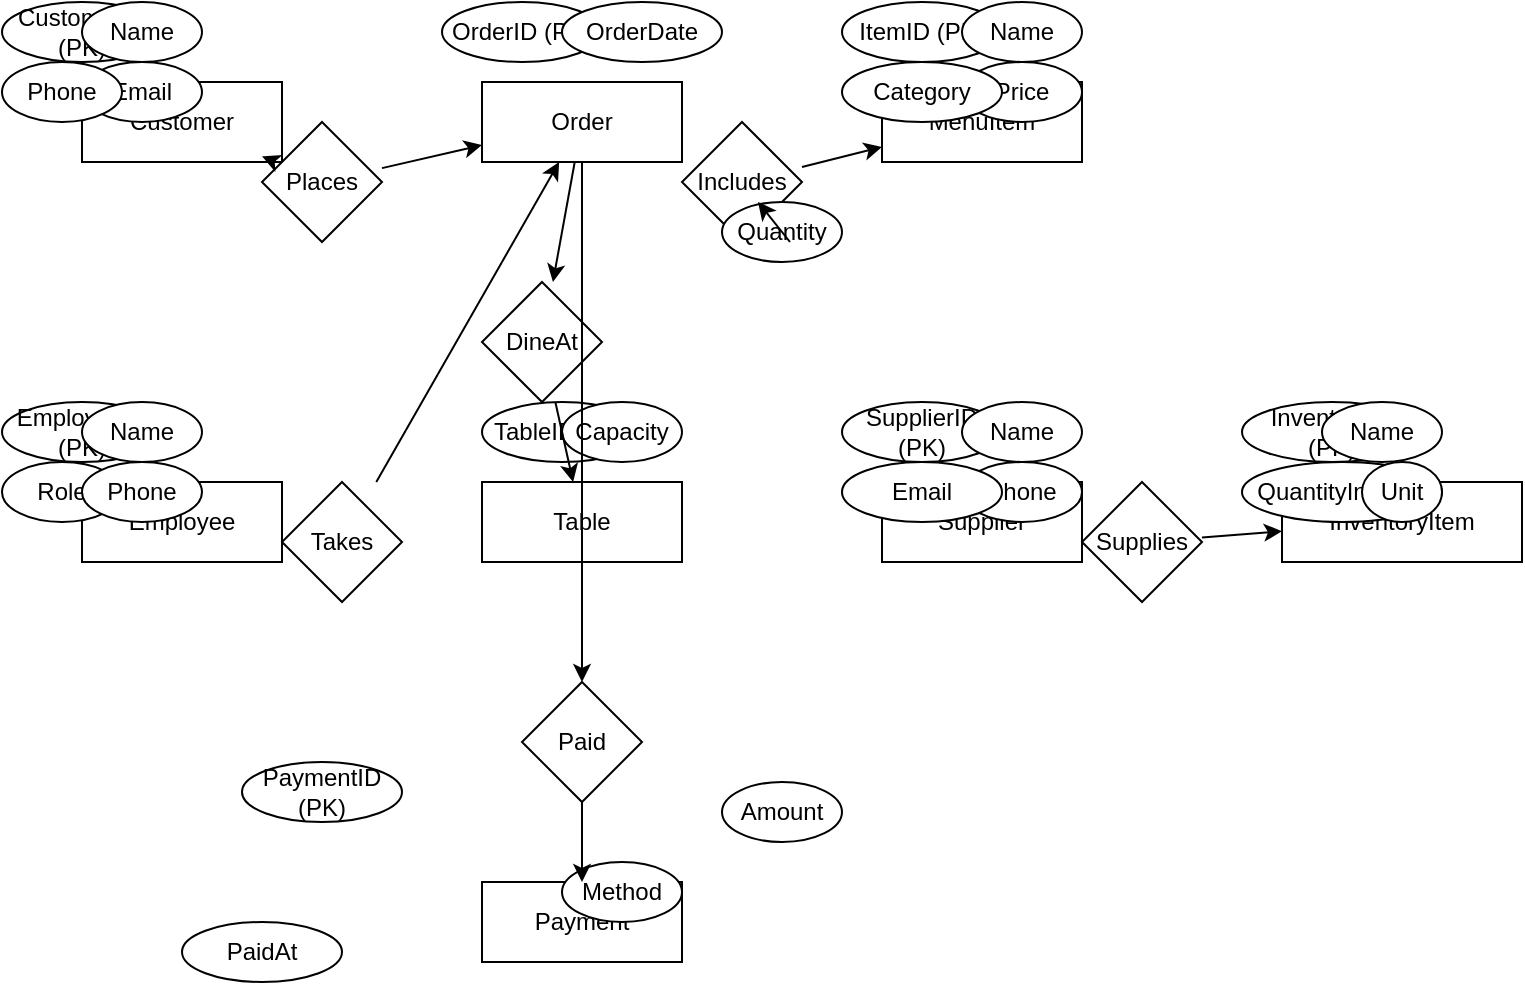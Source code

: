 <mxfile version="28.0.7">
  <diagram name="CafeManagementERD" id="hSqldhWYm18fA5RQ3NfL">
    <mxGraphModel dx="1163" dy="685" grid="1" gridSize="10" guides="1" tooltips="1" connect="1" arrows="1" fold="1" page="1" pageScale="1" pageWidth="850" pageHeight="1100" math="0" shadow="0">
      <root>
        <mxCell id="0" />
        <mxCell id="1" parent="0" />
        <mxCell id="CNSBDvhkYtrQtubJyw7s-134" value="Customer" style="shape=rectangle;whiteSpace=wrap;html=1;" vertex="1" parent="1">
          <mxGeometry x="100" y="160" width="100" height="40" as="geometry" />
        </mxCell>
        <mxCell id="CNSBDvhkYtrQtubJyw7s-135" value="Order" style="shape=rectangle;whiteSpace=wrap;html=1;" vertex="1" parent="1">
          <mxGeometry x="300" y="160" width="100" height="40" as="geometry" />
        </mxCell>
        <mxCell id="CNSBDvhkYtrQtubJyw7s-136" value="MenuItem" style="shape=rectangle;whiteSpace=wrap;html=1;" vertex="1" parent="1">
          <mxGeometry x="500" y="160" width="100" height="40" as="geometry" />
        </mxCell>
        <mxCell id="CNSBDvhkYtrQtubJyw7s-137" value="Employee" style="shape=rectangle;whiteSpace=wrap;html=1;" vertex="1" parent="1">
          <mxGeometry x="100" y="360" width="100" height="40" as="geometry" />
        </mxCell>
        <mxCell id="CNSBDvhkYtrQtubJyw7s-138" value="Table" style="shape=rectangle;whiteSpace=wrap;html=1;" vertex="1" parent="1">
          <mxGeometry x="300" y="360" width="100" height="40" as="geometry" />
        </mxCell>
        <mxCell id="CNSBDvhkYtrQtubJyw7s-139" value="Payment" style="shape=rectangle;whiteSpace=wrap;html=1;" vertex="1" parent="1">
          <mxGeometry x="300" y="560" width="100" height="40" as="geometry" />
        </mxCell>
        <mxCell id="CNSBDvhkYtrQtubJyw7s-140" value="Supplier" style="shape=rectangle;whiteSpace=wrap;html=1;" vertex="1" parent="1">
          <mxGeometry x="500" y="360" width="100" height="40" as="geometry" />
        </mxCell>
        <mxCell id="CNSBDvhkYtrQtubJyw7s-141" value="InventoryItem" style="shape=rectangle;whiteSpace=wrap;html=1;" vertex="1" parent="1">
          <mxGeometry x="700" y="360" width="120" height="40" as="geometry" />
        </mxCell>
        <mxCell id="CNSBDvhkYtrQtubJyw7s-142" value="CustomerID (PK)" style="shape=ellipse;whiteSpace=wrap;html=1;" vertex="1" parent="1">
          <mxGeometry x="60" y="120" width="80" height="30" as="geometry" />
        </mxCell>
        <mxCell id="CNSBDvhkYtrQtubJyw7s-143" value="Name" style="shape=ellipse;whiteSpace=wrap;html=1;" vertex="1" parent="1">
          <mxGeometry x="100" y="120" width="60" height="30" as="geometry" />
        </mxCell>
        <mxCell id="CNSBDvhkYtrQtubJyw7s-144" value="Email" style="shape=ellipse;whiteSpace=wrap;html=1;" vertex="1" parent="1">
          <mxGeometry x="100" y="150" width="60" height="30" as="geometry" />
        </mxCell>
        <mxCell id="CNSBDvhkYtrQtubJyw7s-145" value="Phone" style="shape=ellipse;whiteSpace=wrap;html=1;" vertex="1" parent="1">
          <mxGeometry x="60" y="150" width="60" height="30" as="geometry" />
        </mxCell>
        <mxCell id="CNSBDvhkYtrQtubJyw7s-146" value="OrderID (PK)" style="shape=ellipse;whiteSpace=wrap;html=1;" vertex="1" parent="1">
          <mxGeometry x="280" y="120" width="80" height="30" as="geometry" />
        </mxCell>
        <mxCell id="CNSBDvhkYtrQtubJyw7s-147" value="OrderDate" style="shape=ellipse;whiteSpace=wrap;html=1;" vertex="1" parent="1">
          <mxGeometry x="340" y="120" width="80" height="30" as="geometry" />
        </mxCell>
        <mxCell id="CNSBDvhkYtrQtubJyw7s-148" value="ItemID (PK)" style="shape=ellipse;whiteSpace=wrap;html=1;" vertex="1" parent="1">
          <mxGeometry x="480" y="120" width="80" height="30" as="geometry" />
        </mxCell>
        <mxCell id="CNSBDvhkYtrQtubJyw7s-149" value="Name" style="shape=ellipse;whiteSpace=wrap;html=1;" vertex="1" parent="1">
          <mxGeometry x="540" y="120" width="60" height="30" as="geometry" />
        </mxCell>
        <mxCell id="CNSBDvhkYtrQtubJyw7s-150" value="Price" style="shape=ellipse;whiteSpace=wrap;html=1;" vertex="1" parent="1">
          <mxGeometry x="540" y="150" width="60" height="30" as="geometry" />
        </mxCell>
        <mxCell id="CNSBDvhkYtrQtubJyw7s-151" value="Category" style="shape=ellipse;whiteSpace=wrap;html=1;" vertex="1" parent="1">
          <mxGeometry x="480" y="150" width="80" height="30" as="geometry" />
        </mxCell>
        <mxCell id="CNSBDvhkYtrQtubJyw7s-152" value="EmployeeID (PK)" style="shape=ellipse;whiteSpace=wrap;html=1;" vertex="1" parent="1">
          <mxGeometry x="60" y="320" width="80" height="30" as="geometry" />
        </mxCell>
        <mxCell id="CNSBDvhkYtrQtubJyw7s-153" value="Name" style="shape=ellipse;whiteSpace=wrap;html=1;" vertex="1" parent="1">
          <mxGeometry x="100" y="320" width="60" height="30" as="geometry" />
        </mxCell>
        <mxCell id="CNSBDvhkYtrQtubJyw7s-154" value="Role" style="shape=ellipse;whiteSpace=wrap;html=1;" vertex="1" parent="1">
          <mxGeometry x="60" y="350" width="60" height="30" as="geometry" />
        </mxCell>
        <mxCell id="CNSBDvhkYtrQtubJyw7s-155" value="Phone" style="shape=ellipse;whiteSpace=wrap;html=1;" vertex="1" parent="1">
          <mxGeometry x="100" y="350" width="60" height="30" as="geometry" />
        </mxCell>
        <mxCell id="CNSBDvhkYtrQtubJyw7s-156" value="TableID (PK)" style="shape=ellipse;whiteSpace=wrap;html=1;" vertex="1" parent="1">
          <mxGeometry x="300" y="320" width="80" height="30" as="geometry" />
        </mxCell>
        <mxCell id="CNSBDvhkYtrQtubJyw7s-157" value="Capacity" style="shape=ellipse;whiteSpace=wrap;html=1;" vertex="1" parent="1">
          <mxGeometry x="340" y="320" width="60" height="30" as="geometry" />
        </mxCell>
        <mxCell id="CNSBDvhkYtrQtubJyw7s-158" value="PaymentID (PK)" style="shape=ellipse;whiteSpace=wrap;html=1;" vertex="1" parent="1">
          <mxGeometry x="180" y="500" width="80" height="30" as="geometry" />
        </mxCell>
        <mxCell id="CNSBDvhkYtrQtubJyw7s-159" value="Amount" style="shape=ellipse;whiteSpace=wrap;html=1;" vertex="1" parent="1">
          <mxGeometry x="420" y="510" width="60" height="30" as="geometry" />
        </mxCell>
        <mxCell id="CNSBDvhkYtrQtubJyw7s-160" value="Method" style="shape=ellipse;whiteSpace=wrap;html=1;" vertex="1" parent="1">
          <mxGeometry x="340" y="550" width="60" height="30" as="geometry" />
        </mxCell>
        <mxCell id="CNSBDvhkYtrQtubJyw7s-161" value="PaidAt" style="shape=ellipse;whiteSpace=wrap;html=1;" vertex="1" parent="1">
          <mxGeometry x="150" y="580" width="80" height="30" as="geometry" />
        </mxCell>
        <mxCell id="CNSBDvhkYtrQtubJyw7s-162" value="SupplierID (PK)" style="shape=ellipse;whiteSpace=wrap;html=1;" vertex="1" parent="1">
          <mxGeometry x="480" y="320" width="80" height="30" as="geometry" />
        </mxCell>
        <mxCell id="CNSBDvhkYtrQtubJyw7s-163" value="Name" style="shape=ellipse;whiteSpace=wrap;html=1;" vertex="1" parent="1">
          <mxGeometry x="540" y="320" width="60" height="30" as="geometry" />
        </mxCell>
        <mxCell id="CNSBDvhkYtrQtubJyw7s-164" value="Phone" style="shape=ellipse;whiteSpace=wrap;html=1;" vertex="1" parent="1">
          <mxGeometry x="540" y="350" width="60" height="30" as="geometry" />
        </mxCell>
        <mxCell id="CNSBDvhkYtrQtubJyw7s-165" value="Email" style="shape=ellipse;whiteSpace=wrap;html=1;" vertex="1" parent="1">
          <mxGeometry x="480" y="350" width="80" height="30" as="geometry" />
        </mxCell>
        <mxCell id="CNSBDvhkYtrQtubJyw7s-166" value="InventoryID (PK)" style="shape=ellipse;whiteSpace=wrap;html=1;" vertex="1" parent="1">
          <mxGeometry x="680" y="320" width="90" height="30" as="geometry" />
        </mxCell>
        <mxCell id="CNSBDvhkYtrQtubJyw7s-167" value="Name" style="shape=ellipse;whiteSpace=wrap;html=1;" vertex="1" parent="1">
          <mxGeometry x="720" y="320" width="60" height="30" as="geometry" />
        </mxCell>
        <mxCell id="CNSBDvhkYtrQtubJyw7s-168" value="QuantityInStock" style="shape=ellipse;whiteSpace=wrap;html=1;" vertex="1" parent="1">
          <mxGeometry x="680" y="350" width="100" height="30" as="geometry" />
        </mxCell>
        <mxCell id="CNSBDvhkYtrQtubJyw7s-169" value="Unit" style="shape=ellipse;whiteSpace=wrap;html=1;" vertex="1" parent="1">
          <mxGeometry x="740" y="350" width="40" height="30" as="geometry" />
        </mxCell>
        <mxCell id="CNSBDvhkYtrQtubJyw7s-170" value="Places" style="shape=rhombus;whiteSpace=wrap;html=1;" vertex="1" parent="1">
          <mxGeometry x="190" y="180" width="60" height="60" as="geometry" />
        </mxCell>
        <mxCell id="CNSBDvhkYtrQtubJyw7s-171" value="Includes" style="shape=rhombus;whiteSpace=wrap;html=1;" vertex="1" parent="1">
          <mxGeometry x="400" y="180" width="60" height="60" as="geometry" />
        </mxCell>
        <mxCell id="CNSBDvhkYtrQtubJyw7s-172" value="Takes" style="shape=rhombus;whiteSpace=wrap;html=1;" vertex="1" parent="1">
          <mxGeometry x="200" y="360" width="60" height="60" as="geometry" />
        </mxCell>
        <mxCell id="CNSBDvhkYtrQtubJyw7s-173" value="DineAt" style="shape=rhombus;whiteSpace=wrap;html=1;" vertex="1" parent="1">
          <mxGeometry x="300" y="260" width="60" height="60" as="geometry" />
        </mxCell>
        <mxCell id="CNSBDvhkYtrQtubJyw7s-174" value="Paid" style="shape=rhombus;whiteSpace=wrap;html=1;" vertex="1" parent="1">
          <mxGeometry x="320" y="460" width="60" height="60" as="geometry" />
        </mxCell>
        <mxCell id="CNSBDvhkYtrQtubJyw7s-175" value="Supplies" style="shape=rhombus;whiteSpace=wrap;html=1;" vertex="1" parent="1">
          <mxGeometry x="600" y="360" width="60" height="60" as="geometry" />
        </mxCell>
        <mxCell id="CNSBDvhkYtrQtubJyw7s-176" value="Quantity" style="shape=ellipse;whiteSpace=wrap;html=1;" vertex="1" parent="1">
          <mxGeometry x="420" y="220" width="60" height="30" as="geometry" />
        </mxCell>
        <mxCell id="CNSBDvhkYtrQtubJyw7s-177" edge="1" parent="1" source="CNSBDvhkYtrQtubJyw7s-134" target="CNSBDvhkYtrQtubJyw7s-170">
          <mxGeometry relative="1" as="geometry" />
        </mxCell>
        <mxCell id="CNSBDvhkYtrQtubJyw7s-178" edge="1" parent="1" source="CNSBDvhkYtrQtubJyw7s-170" target="CNSBDvhkYtrQtubJyw7s-135">
          <mxGeometry relative="1" as="geometry" />
        </mxCell>
        <mxCell id="CNSBDvhkYtrQtubJyw7s-179" edge="1" parent="1" source="CNSBDvhkYtrQtubJyw7s-135" target="CNSBDvhkYtrQtubJyw7s-171">
          <mxGeometry relative="1" as="geometry" />
        </mxCell>
        <mxCell id="CNSBDvhkYtrQtubJyw7s-180" edge="1" parent="1" source="CNSBDvhkYtrQtubJyw7s-171" target="CNSBDvhkYtrQtubJyw7s-136">
          <mxGeometry relative="1" as="geometry" />
        </mxCell>
        <mxCell id="CNSBDvhkYtrQtubJyw7s-181" edge="1" parent="1" source="CNSBDvhkYtrQtubJyw7s-171" target="CNSBDvhkYtrQtubJyw7s-176">
          <mxGeometry relative="1" as="geometry" />
        </mxCell>
        <mxCell id="CNSBDvhkYtrQtubJyw7s-182" edge="1" parent="1" source="CNSBDvhkYtrQtubJyw7s-137" target="CNSBDvhkYtrQtubJyw7s-172">
          <mxGeometry relative="1" as="geometry" />
        </mxCell>
        <mxCell id="CNSBDvhkYtrQtubJyw7s-183" edge="1" parent="1" source="CNSBDvhkYtrQtubJyw7s-172" target="CNSBDvhkYtrQtubJyw7s-135">
          <mxGeometry relative="1" as="geometry" />
        </mxCell>
        <mxCell id="CNSBDvhkYtrQtubJyw7s-184" edge="1" parent="1" source="CNSBDvhkYtrQtubJyw7s-135" target="CNSBDvhkYtrQtubJyw7s-173">
          <mxGeometry relative="1" as="geometry" />
        </mxCell>
        <mxCell id="CNSBDvhkYtrQtubJyw7s-185" edge="1" parent="1" source="CNSBDvhkYtrQtubJyw7s-173" target="CNSBDvhkYtrQtubJyw7s-138">
          <mxGeometry relative="1" as="geometry" />
        </mxCell>
        <mxCell id="CNSBDvhkYtrQtubJyw7s-186" edge="1" parent="1" source="CNSBDvhkYtrQtubJyw7s-135" target="CNSBDvhkYtrQtubJyw7s-174">
          <mxGeometry relative="1" as="geometry" />
        </mxCell>
        <mxCell id="CNSBDvhkYtrQtubJyw7s-187" edge="1" parent="1" source="CNSBDvhkYtrQtubJyw7s-174" target="CNSBDvhkYtrQtubJyw7s-139">
          <mxGeometry relative="1" as="geometry" />
        </mxCell>
        <mxCell id="CNSBDvhkYtrQtubJyw7s-188" edge="1" parent="1" source="CNSBDvhkYtrQtubJyw7s-140" target="CNSBDvhkYtrQtubJyw7s-175">
          <mxGeometry relative="1" as="geometry" />
        </mxCell>
        <mxCell id="CNSBDvhkYtrQtubJyw7s-189" edge="1" parent="1" source="CNSBDvhkYtrQtubJyw7s-175" target="CNSBDvhkYtrQtubJyw7s-141">
          <mxGeometry relative="1" as="geometry" />
        </mxCell>
      </root>
    </mxGraphModel>
  </diagram>
</mxfile>

